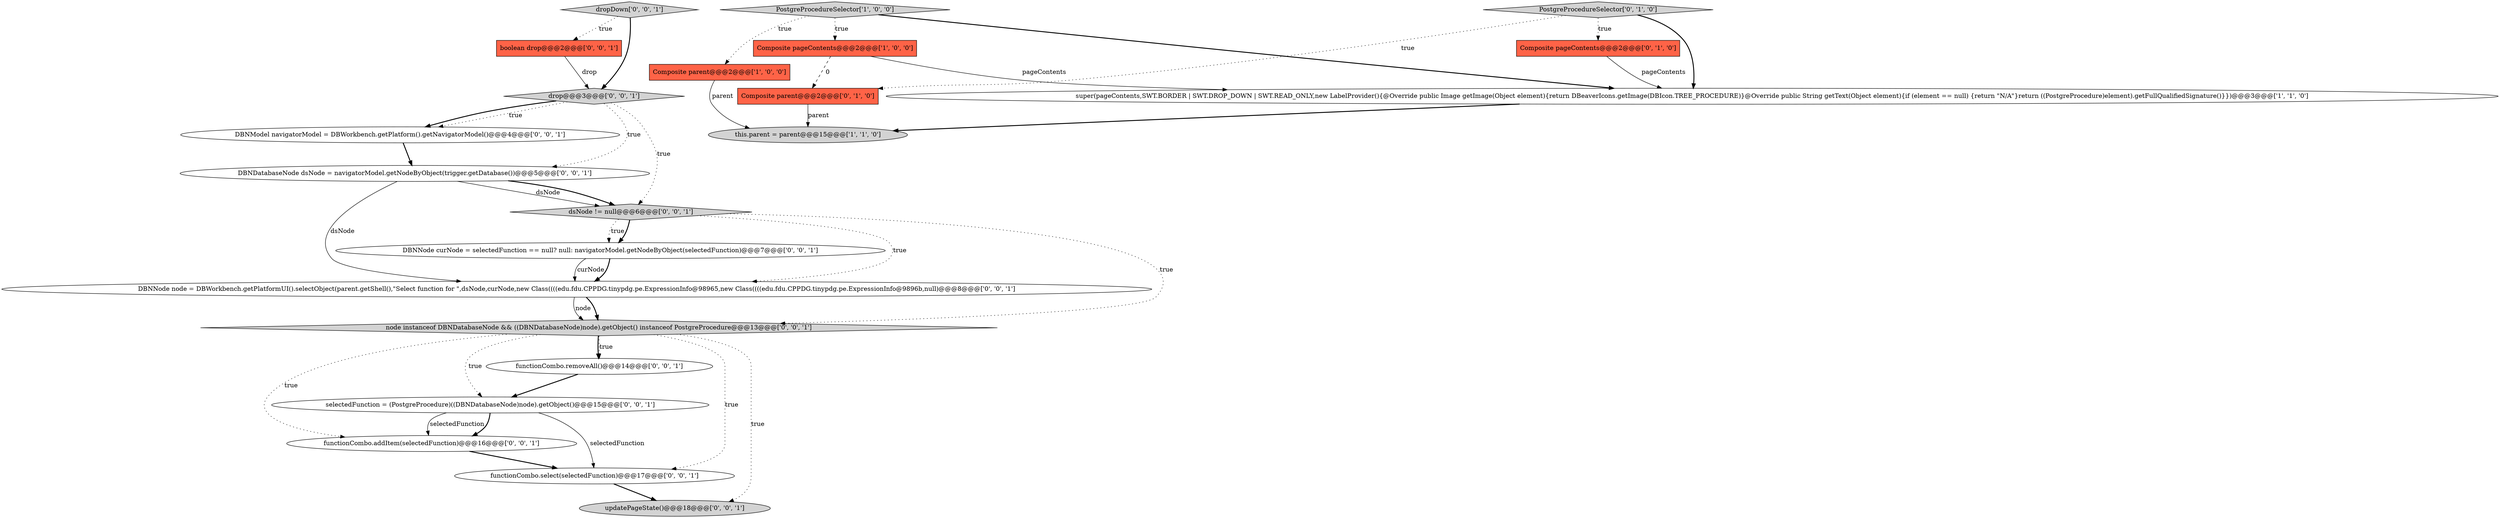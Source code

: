 digraph {
16 [style = filled, label = "functionCombo.removeAll()@@@14@@@['0', '0', '1']", fillcolor = white, shape = ellipse image = "AAA0AAABBB3BBB"];
6 [style = filled, label = "PostgreProcedureSelector['0', '1', '0']", fillcolor = lightgray, shape = diamond image = "AAA0AAABBB2BBB"];
1 [style = filled, label = "PostgreProcedureSelector['1', '0', '0']", fillcolor = lightgray, shape = diamond image = "AAA0AAABBB1BBB"];
0 [style = filled, label = "Composite parent@@@2@@@['1', '0', '0']", fillcolor = tomato, shape = box image = "AAA0AAABBB1BBB"];
11 [style = filled, label = "selectedFunction = (PostgreProcedure)((DBNDatabaseNode)node).getObject()@@@15@@@['0', '0', '1']", fillcolor = white, shape = ellipse image = "AAA0AAABBB3BBB"];
12 [style = filled, label = "functionCombo.select(selectedFunction)@@@17@@@['0', '0', '1']", fillcolor = white, shape = ellipse image = "AAA0AAABBB3BBB"];
8 [style = filled, label = "DBNNode node = DBWorkbench.getPlatformUI().selectObject(parent.getShell(),\"Select function for \",dsNode,curNode,new Class((((edu.fdu.CPPDG.tinypdg.pe.ExpressionInfo@98965,new Class((((edu.fdu.CPPDG.tinypdg.pe.ExpressionInfo@9896b,null)@@@8@@@['0', '0', '1']", fillcolor = white, shape = ellipse image = "AAA0AAABBB3BBB"];
7 [style = filled, label = "Composite parent@@@2@@@['0', '1', '0']", fillcolor = tomato, shape = box image = "AAA1AAABBB2BBB"];
17 [style = filled, label = "DBNDatabaseNode dsNode = navigatorModel.getNodeByObject(trigger.getDatabase())@@@5@@@['0', '0', '1']", fillcolor = white, shape = ellipse image = "AAA0AAABBB3BBB"];
4 [style = filled, label = "super(pageContents,SWT.BORDER | SWT.DROP_DOWN | SWT.READ_ONLY,new LabelProvider(){@Override public Image getImage(Object element){return DBeaverIcons.getImage(DBIcon.TREE_PROCEDURE)}@Override public String getText(Object element){if (element == null) {return \"N/A\"}return ((PostgreProcedure)element).getFullQualifiedSignature()}})@@@3@@@['1', '1', '0']", fillcolor = white, shape = ellipse image = "AAA0AAABBB1BBB"];
10 [style = filled, label = "node instanceof DBNDatabaseNode && ((DBNDatabaseNode)node).getObject() instanceof PostgreProcedure@@@13@@@['0', '0', '1']", fillcolor = lightgray, shape = diamond image = "AAA0AAABBB3BBB"];
3 [style = filled, label = "Composite pageContents@@@2@@@['1', '0', '0']", fillcolor = tomato, shape = box image = "AAA1AAABBB1BBB"];
5 [style = filled, label = "Composite pageContents@@@2@@@['0', '1', '0']", fillcolor = tomato, shape = box image = "AAA0AAABBB2BBB"];
9 [style = filled, label = "functionCombo.addItem(selectedFunction)@@@16@@@['0', '0', '1']", fillcolor = white, shape = ellipse image = "AAA0AAABBB3BBB"];
21 [style = filled, label = "DBNNode curNode = selectedFunction == null? null: navigatorModel.getNodeByObject(selectedFunction)@@@7@@@['0', '0', '1']", fillcolor = white, shape = ellipse image = "AAA0AAABBB3BBB"];
13 [style = filled, label = "dropDown['0', '0', '1']", fillcolor = lightgray, shape = diamond image = "AAA0AAABBB3BBB"];
18 [style = filled, label = "updatePageState()@@@18@@@['0', '0', '1']", fillcolor = lightgray, shape = ellipse image = "AAA0AAABBB3BBB"];
14 [style = filled, label = "DBNModel navigatorModel = DBWorkbench.getPlatform().getNavigatorModel()@@@4@@@['0', '0', '1']", fillcolor = white, shape = ellipse image = "AAA0AAABBB3BBB"];
2 [style = filled, label = "this.parent = parent@@@15@@@['1', '1', '0']", fillcolor = lightgray, shape = ellipse image = "AAA0AAABBB1BBB"];
20 [style = filled, label = "dsNode != null@@@6@@@['0', '0', '1']", fillcolor = lightgray, shape = diamond image = "AAA0AAABBB3BBB"];
15 [style = filled, label = "boolean drop@@@2@@@['0', '0', '1']", fillcolor = tomato, shape = box image = "AAA0AAABBB3BBB"];
19 [style = filled, label = "drop@@@3@@@['0', '0', '1']", fillcolor = lightgray, shape = diamond image = "AAA0AAABBB3BBB"];
10->18 [style = dotted, label="true"];
8->10 [style = bold, label=""];
8->10 [style = solid, label="node"];
1->4 [style = bold, label=""];
19->14 [style = dotted, label="true"];
10->12 [style = dotted, label="true"];
16->11 [style = bold, label=""];
11->9 [style = solid, label="selectedFunction"];
21->8 [style = solid, label="curNode"];
3->7 [style = dashed, label="0"];
15->19 [style = solid, label="drop"];
19->17 [style = dotted, label="true"];
19->20 [style = dotted, label="true"];
20->8 [style = dotted, label="true"];
21->8 [style = bold, label=""];
14->17 [style = bold, label=""];
4->2 [style = bold, label=""];
20->21 [style = dotted, label="true"];
0->2 [style = solid, label="parent"];
11->9 [style = bold, label=""];
10->9 [style = dotted, label="true"];
1->3 [style = dotted, label="true"];
20->21 [style = bold, label=""];
6->4 [style = bold, label=""];
13->19 [style = bold, label=""];
6->5 [style = dotted, label="true"];
7->2 [style = solid, label="parent"];
19->14 [style = bold, label=""];
10->16 [style = bold, label=""];
10->11 [style = dotted, label="true"];
20->10 [style = dotted, label="true"];
12->18 [style = bold, label=""];
17->20 [style = solid, label="dsNode"];
6->7 [style = dotted, label="true"];
13->15 [style = dotted, label="true"];
9->12 [style = bold, label=""];
1->0 [style = dotted, label="true"];
5->4 [style = solid, label="pageContents"];
3->4 [style = solid, label="pageContents"];
10->16 [style = dotted, label="true"];
11->12 [style = solid, label="selectedFunction"];
17->8 [style = solid, label="dsNode"];
17->20 [style = bold, label=""];
}
